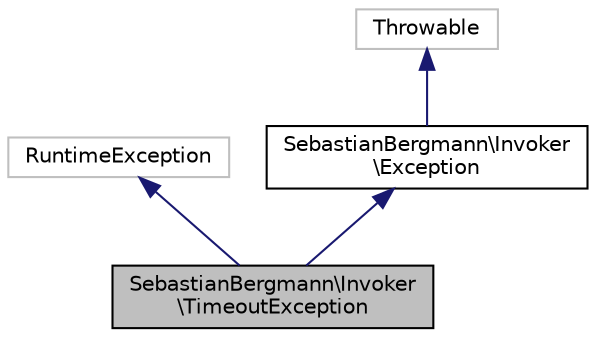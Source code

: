 digraph "SebastianBergmann\Invoker\TimeoutException"
{
  edge [fontname="Helvetica",fontsize="10",labelfontname="Helvetica",labelfontsize="10"];
  node [fontname="Helvetica",fontsize="10",shape=record];
  Node4 [label="SebastianBergmann\\Invoker\l\\TimeoutException",height=0.2,width=0.4,color="black", fillcolor="grey75", style="filled", fontcolor="black"];
  Node5 -> Node4 [dir="back",color="midnightblue",fontsize="10",style="solid",fontname="Helvetica"];
  Node5 [label="RuntimeException",height=0.2,width=0.4,color="grey75", fillcolor="white", style="filled"];
  Node6 -> Node4 [dir="back",color="midnightblue",fontsize="10",style="solid",fontname="Helvetica"];
  Node6 [label="SebastianBergmann\\Invoker\l\\Exception",height=0.2,width=0.4,color="black", fillcolor="white", style="filled",URL="$interfaceSebastianBergmann_1_1Invoker_1_1Exception.html"];
  Node7 -> Node6 [dir="back",color="midnightblue",fontsize="10",style="solid",fontname="Helvetica"];
  Node7 [label="Throwable",height=0.2,width=0.4,color="grey75", fillcolor="white", style="filled"];
}
